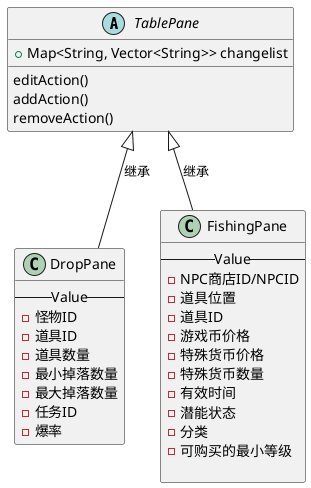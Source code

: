 @startuml
abstract class TablePane {
    + Map<String, Vector<String>> changelist

    editAction()
    addAction()
    removeAction()
}

class DropPane {
    -- Value --
    - 怪物ID
    - 道具ID
    - 道具数量
    - 最小掉落数量
    - 最大掉落数量
    - 任务ID
    - 爆率
}

class FishingPane {
    -- Value --
    - NPC商店ID/NPCID
    - 道具位置
    - 道具ID
    - 游戏币价格
    - 特殊货币价格
    - 特殊货币数量
    - 有效时间
    - 潜能状态
    - 分类
    - 可购买的最小等级

}

TablePane <|-- DropPane : 继承
TablePane <|-- FishingPane : 继承
@enduml